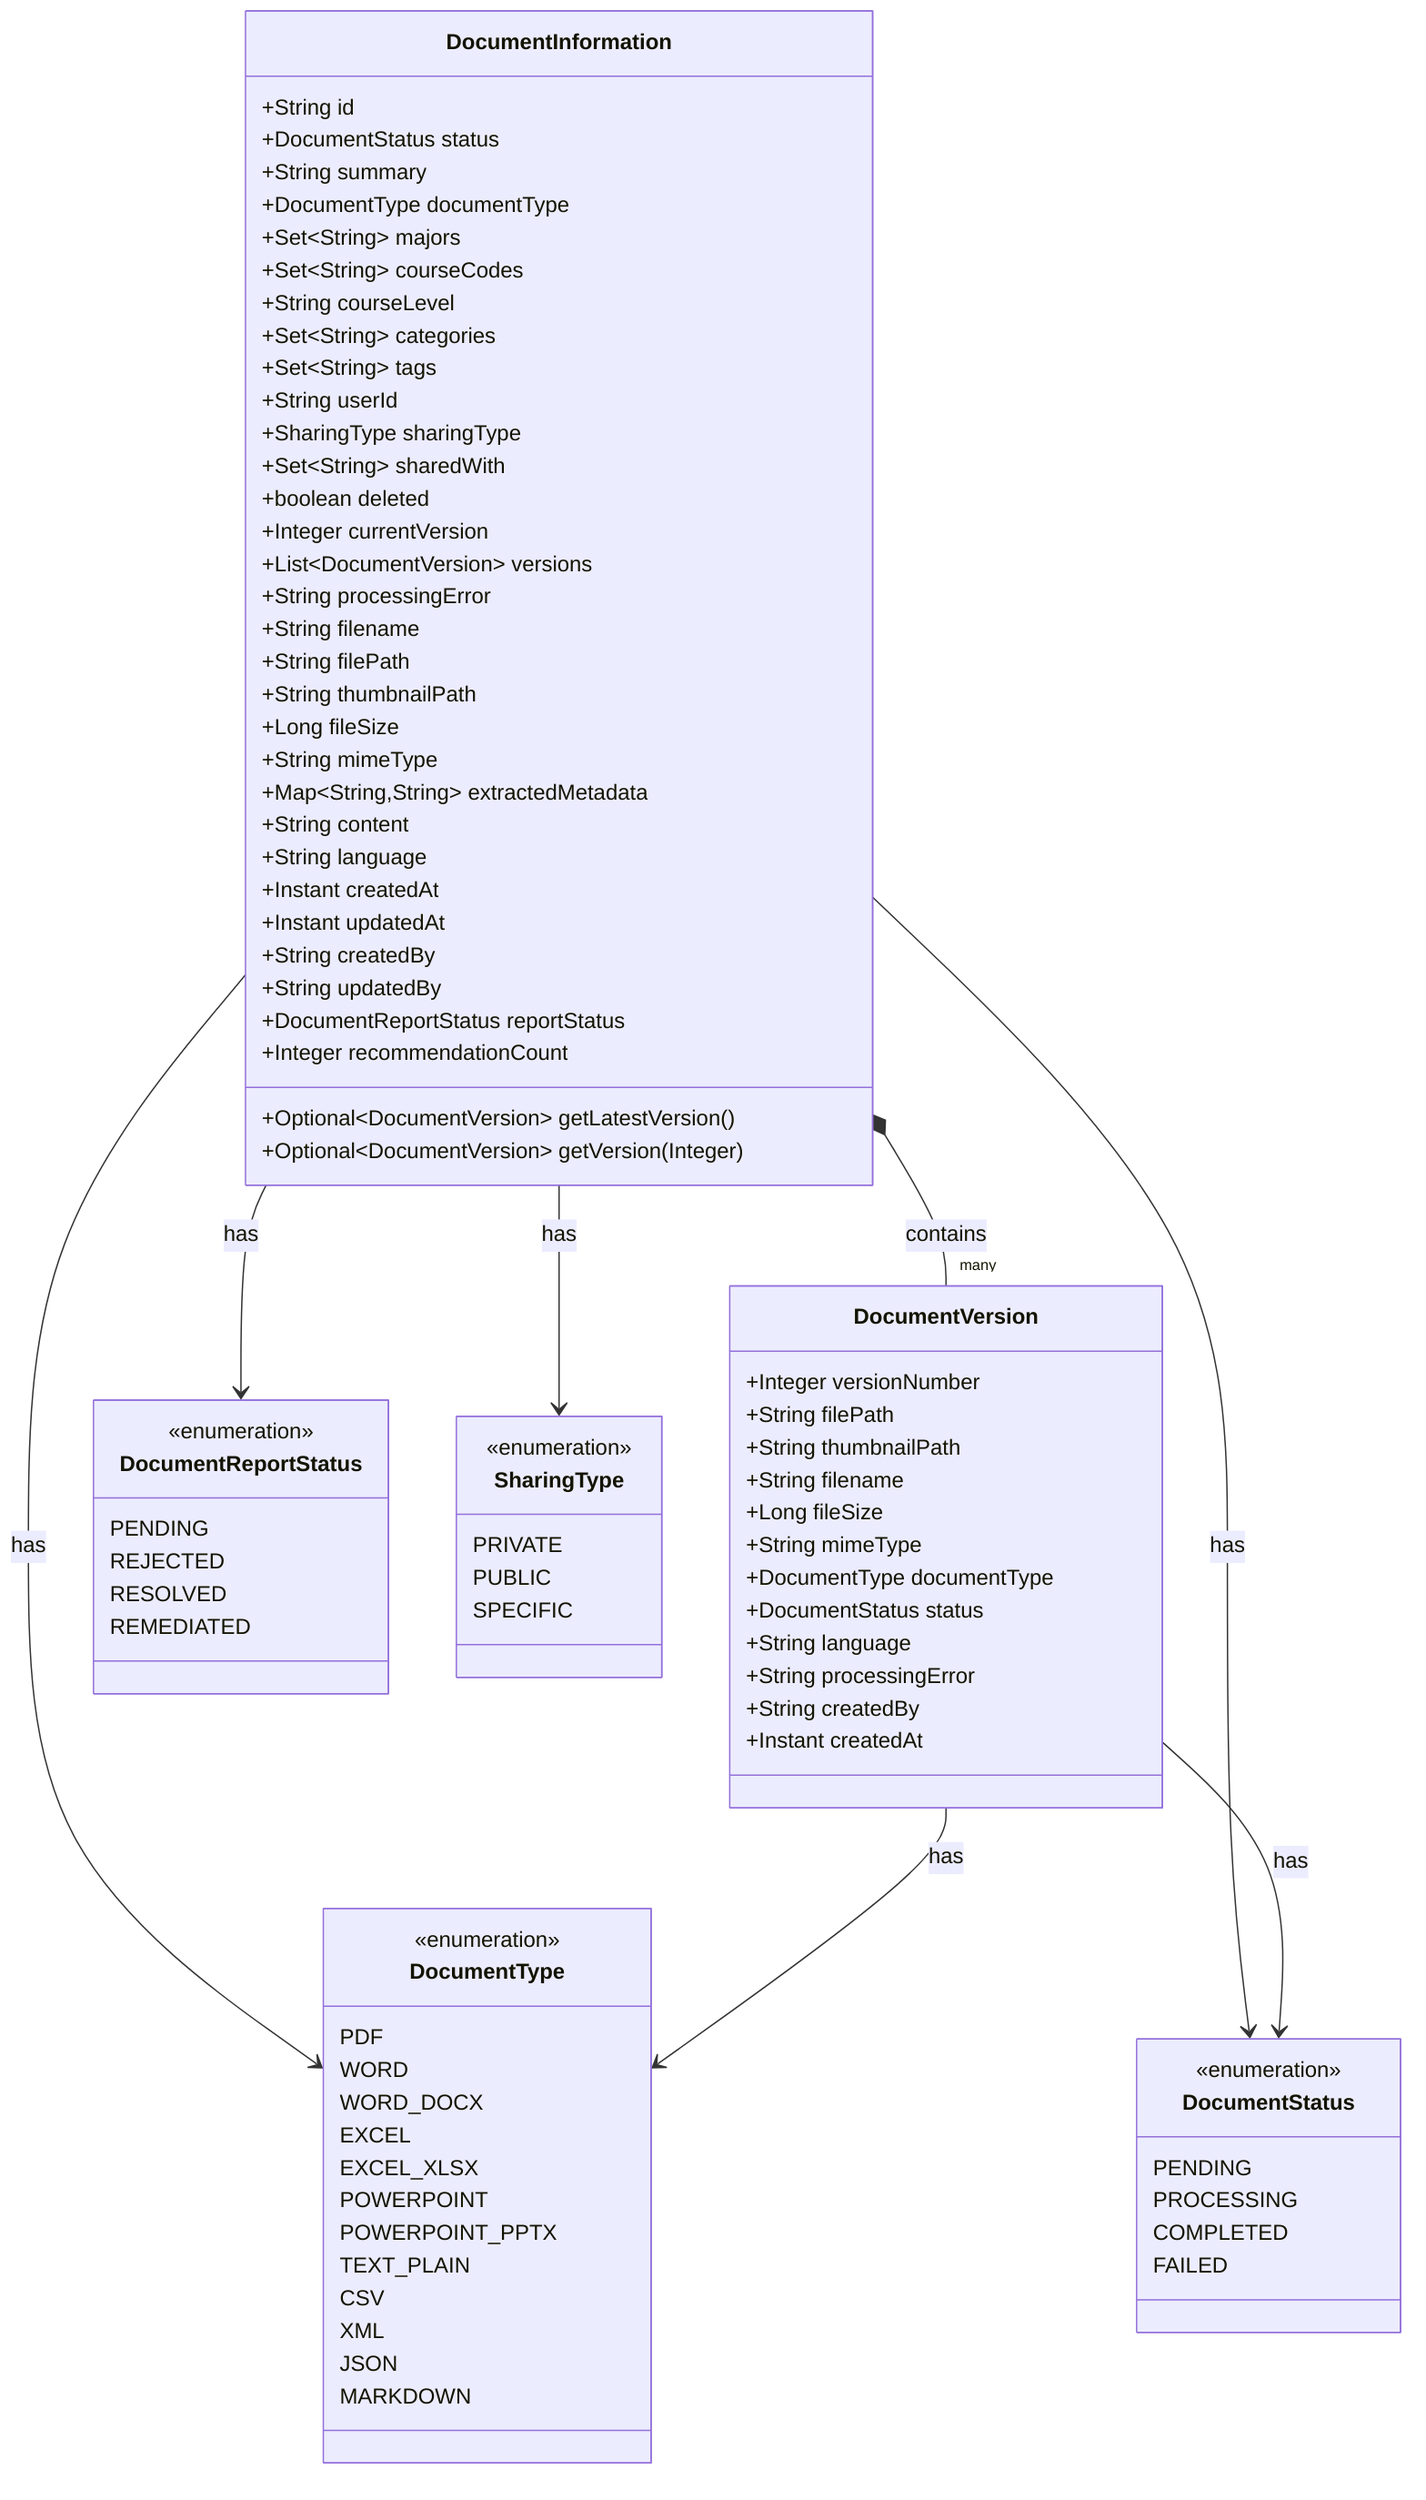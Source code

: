 classDiagram
    class DocumentInformation {
        +String id
        +DocumentStatus status
        +String summary
        +DocumentType documentType
        +Set~String~ majors
        +Set~String~ courseCodes
        +String courseLevel
        +Set~String~ categories
        +Set~String~ tags
        +String userId
        +SharingType sharingType
        +Set~String~ sharedWith
        +boolean deleted
        +Integer currentVersion
        +List~DocumentVersion~ versions
        +String processingError
        +String filename
        +String filePath
        +String thumbnailPath
        +Long fileSize
        +String mimeType
        +Map~String,String~ extractedMetadata
        +String content
        +String language
        +Instant createdAt
        +Instant updatedAt
        +String createdBy
        +String updatedBy
        +DocumentReportStatus reportStatus
        +Integer recommendationCount
        +Optional~DocumentVersion~ getLatestVersion()
        +Optional~DocumentVersion~ getVersion(Integer)
    }

    class DocumentVersion {
        +Integer versionNumber
        +String filePath
        +String thumbnailPath
        +String filename
        +Long fileSize
        +String mimeType
        +DocumentType documentType
        +DocumentStatus status
        +String language
        +String processingError
        +String createdBy
        +Instant createdAt
    }

    class DocumentStatus {
        <<enumeration>>
        PENDING
        PROCESSING
        COMPLETED
        FAILED
    }

    class DocumentType {
        <<enumeration>>
        PDF
        WORD
        WORD_DOCX
        EXCEL
        EXCEL_XLSX
        POWERPOINT
        POWERPOINT_PPTX
        TEXT_PLAIN
        CSV
        XML
        JSON
        MARKDOWN
    }

    class DocumentReportStatus {
        <<enumeration>>
        PENDING
        REJECTED
        RESOLVED
        REMEDIATED
    }

    class SharingType {
        <<enumeration>>
        PRIVATE
        PUBLIC
        SPECIFIC
    }

    DocumentInformation "1" *-- "many" DocumentVersion : contains
    DocumentInformation --> DocumentStatus : has
    DocumentInformation --> DocumentType : has
    DocumentInformation --> SharingType : has
    DocumentInformation --> DocumentReportStatus : has
    DocumentVersion --> DocumentType : has
    DocumentVersion --> DocumentStatus : has